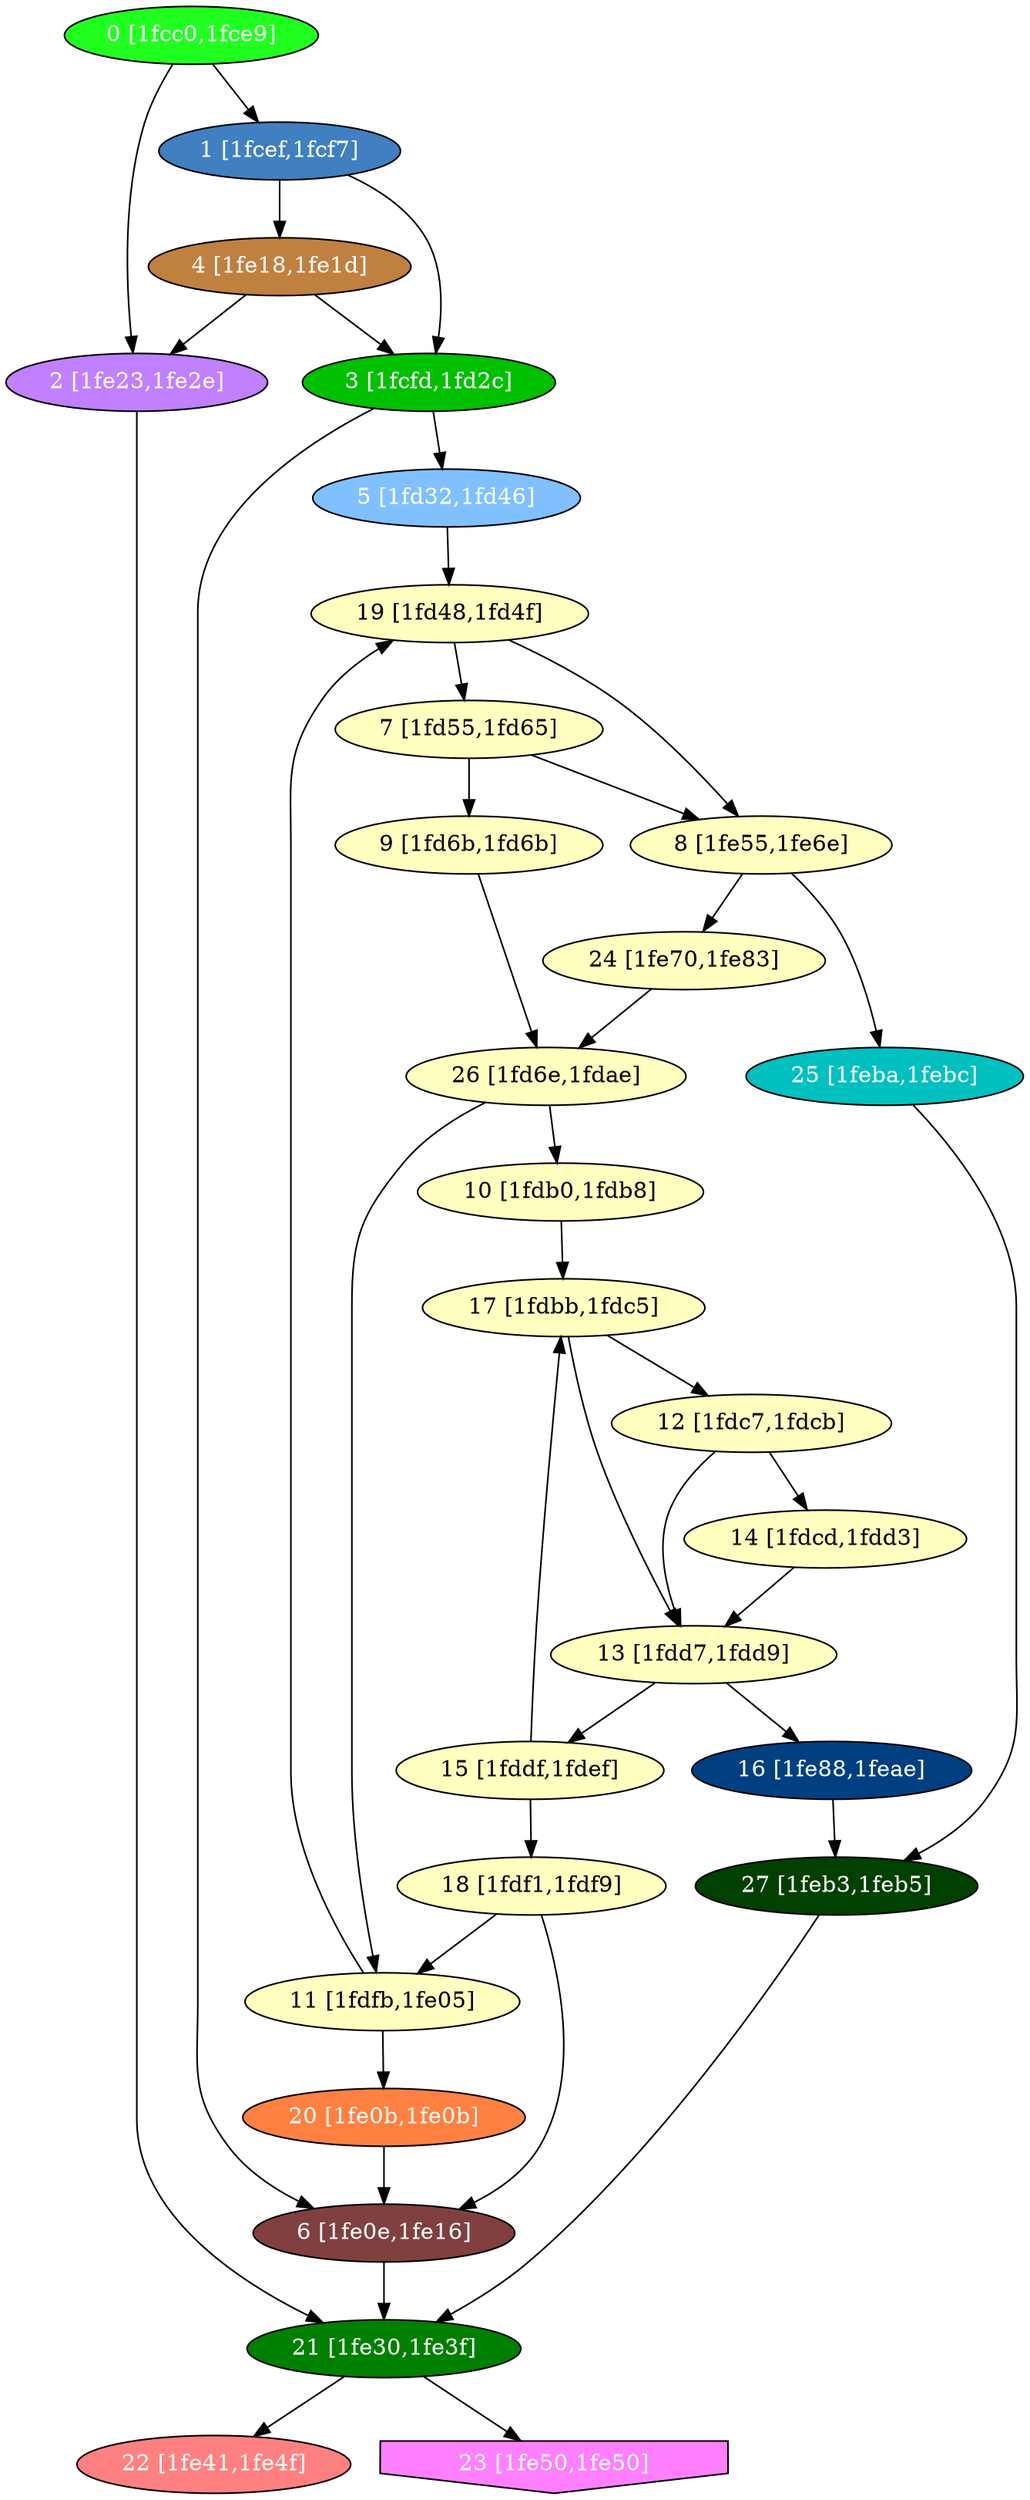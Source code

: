 diGraph libnss3{
	libnss3_0  [style=filled fillcolor="#20FF20" fontcolor="#ffffff" shape=oval label="0 [1fcc0,1fce9]"]
	libnss3_1  [style=filled fillcolor="#4080C0" fontcolor="#ffffff" shape=oval label="1 [1fcef,1fcf7]"]
	libnss3_2  [style=filled fillcolor="#C080FF" fontcolor="#ffffff" shape=oval label="2 [1fe23,1fe2e]"]
	libnss3_3  [style=filled fillcolor="#00C000" fontcolor="#ffffff" shape=oval label="3 [1fcfd,1fd2c]"]
	libnss3_4  [style=filled fillcolor="#C08040" fontcolor="#ffffff" shape=oval label="4 [1fe18,1fe1d]"]
	libnss3_5  [style=filled fillcolor="#80C0FF" fontcolor="#ffffff" shape=oval label="5 [1fd32,1fd46]"]
	libnss3_6  [style=filled fillcolor="#804040" fontcolor="#ffffff" shape=oval label="6 [1fe0e,1fe16]"]
	libnss3_7  [style=filled fillcolor="#FFFFC0" fontcolor="#000000" shape=oval label="7 [1fd55,1fd65]"]
	libnss3_8  [style=filled fillcolor="#FFFFC0" fontcolor="#000000" shape=oval label="8 [1fe55,1fe6e]"]
	libnss3_9  [style=filled fillcolor="#FFFFC0" fontcolor="#000000" shape=oval label="9 [1fd6b,1fd6b]"]
	libnss3_a  [style=filled fillcolor="#FFFFC0" fontcolor="#000000" shape=oval label="10 [1fdb0,1fdb8]"]
	libnss3_b  [style=filled fillcolor="#FFFFC0" fontcolor="#000000" shape=oval label="11 [1fdfb,1fe05]"]
	libnss3_c  [style=filled fillcolor="#FFFFC0" fontcolor="#000000" shape=oval label="12 [1fdc7,1fdcb]"]
	libnss3_d  [style=filled fillcolor="#FFFFC0" fontcolor="#000000" shape=oval label="13 [1fdd7,1fdd9]"]
	libnss3_e  [style=filled fillcolor="#FFFFC0" fontcolor="#000000" shape=oval label="14 [1fdcd,1fdd3]"]
	libnss3_f  [style=filled fillcolor="#FFFFC0" fontcolor="#000000" shape=oval label="15 [1fddf,1fdef]"]
	libnss3_10  [style=filled fillcolor="#004080" fontcolor="#ffffff" shape=oval label="16 [1fe88,1feae]"]
	libnss3_11  [style=filled fillcolor="#FFFFC0" fontcolor="#000000" shape=oval label="17 [1fdbb,1fdc5]"]
	libnss3_12  [style=filled fillcolor="#FFFFC0" fontcolor="#000000" shape=oval label="18 [1fdf1,1fdf9]"]
	libnss3_13  [style=filled fillcolor="#FFFFC0" fontcolor="#000000" shape=oval label="19 [1fd48,1fd4f]"]
	libnss3_14  [style=filled fillcolor="#FF8040" fontcolor="#ffffff" shape=oval label="20 [1fe0b,1fe0b]"]
	libnss3_15  [style=filled fillcolor="#008000" fontcolor="#ffffff" shape=oval label="21 [1fe30,1fe3f]"]
	libnss3_16  [style=filled fillcolor="#FF8080" fontcolor="#ffffff" shape=oval label="22 [1fe41,1fe4f]"]
	libnss3_17  [style=filled fillcolor="#FF80FF" fontcolor="#ffffff" shape=invhouse label="23 [1fe50,1fe50]"]
	libnss3_18  [style=filled fillcolor="#FFFFC0" fontcolor="#000000" shape=oval label="24 [1fe70,1fe83]"]
	libnss3_19  [style=filled fillcolor="#00C0C0" fontcolor="#ffffff" shape=oval label="25 [1feba,1febc]"]
	libnss3_1a  [style=filled fillcolor="#FFFFC0" fontcolor="#000000" shape=oval label="26 [1fd6e,1fdae]"]
	libnss3_1b  [style=filled fillcolor="#004000" fontcolor="#ffffff" shape=oval label="27 [1feb3,1feb5]"]

	libnss3_0 -> libnss3_1
	libnss3_0 -> libnss3_2
	libnss3_1 -> libnss3_3
	libnss3_1 -> libnss3_4
	libnss3_2 -> libnss3_15
	libnss3_3 -> libnss3_5
	libnss3_3 -> libnss3_6
	libnss3_4 -> libnss3_2
	libnss3_4 -> libnss3_3
	libnss3_5 -> libnss3_13
	libnss3_6 -> libnss3_15
	libnss3_7 -> libnss3_8
	libnss3_7 -> libnss3_9
	libnss3_8 -> libnss3_18
	libnss3_8 -> libnss3_19
	libnss3_9 -> libnss3_1a
	libnss3_a -> libnss3_11
	libnss3_b -> libnss3_13
	libnss3_b -> libnss3_14
	libnss3_c -> libnss3_d
	libnss3_c -> libnss3_e
	libnss3_d -> libnss3_f
	libnss3_d -> libnss3_10
	libnss3_e -> libnss3_d
	libnss3_f -> libnss3_11
	libnss3_f -> libnss3_12
	libnss3_10 -> libnss3_1b
	libnss3_11 -> libnss3_c
	libnss3_11 -> libnss3_d
	libnss3_12 -> libnss3_6
	libnss3_12 -> libnss3_b
	libnss3_13 -> libnss3_7
	libnss3_13 -> libnss3_8
	libnss3_14 -> libnss3_6
	libnss3_15 -> libnss3_16
	libnss3_15 -> libnss3_17
	libnss3_18 -> libnss3_1a
	libnss3_19 -> libnss3_1b
	libnss3_1a -> libnss3_a
	libnss3_1a -> libnss3_b
	libnss3_1b -> libnss3_15
}